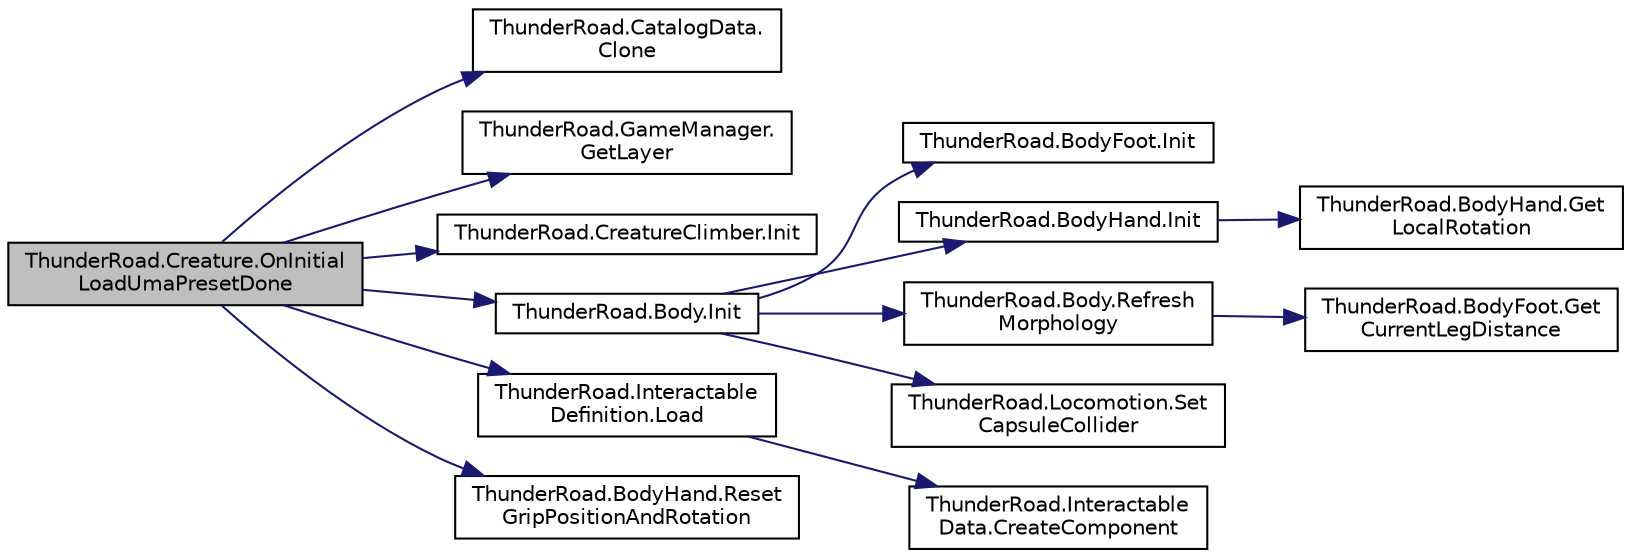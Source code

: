 digraph "ThunderRoad.Creature.OnInitialLoadUmaPresetDone"
{
 // LATEX_PDF_SIZE
  edge [fontname="Helvetica",fontsize="10",labelfontname="Helvetica",labelfontsize="10"];
  node [fontname="Helvetica",fontsize="10",shape=record];
  rankdir="LR";
  Node1 [label="ThunderRoad.Creature.OnInitial\lLoadUmaPresetDone",height=0.2,width=0.4,color="black", fillcolor="grey75", style="filled", fontcolor="black",tooltip="Called when [initial load uma preset done]."];
  Node1 -> Node2 [color="midnightblue",fontsize="10",style="solid",fontname="Helvetica"];
  Node2 [label="ThunderRoad.CatalogData.\lClone",height=0.2,width=0.4,color="black", fillcolor="white", style="filled",URL="$class_thunder_road_1_1_catalog_data.html#a9b572af0d352c7b93fe5754ba2cdb8a4",tooltip="Clones this instance."];
  Node1 -> Node3 [color="midnightblue",fontsize="10",style="solid",fontname="Helvetica"];
  Node3 [label="ThunderRoad.GameManager.\lGetLayer",height=0.2,width=0.4,color="black", fillcolor="white", style="filled",URL="$class_thunder_road_1_1_game_manager.html#a4b7e3521ff92f30374062207b6e30352",tooltip="Gets the layer."];
  Node1 -> Node4 [color="midnightblue",fontsize="10",style="solid",fontname="Helvetica"];
  Node4 [label="ThunderRoad.CreatureClimber.Init",height=0.2,width=0.4,color="black", fillcolor="white", style="filled",URL="$class_thunder_road_1_1_creature_climber.html#a6c357a98f6172f1e90e8781fa3adbf62",tooltip="Initializes this instance."];
  Node1 -> Node5 [color="midnightblue",fontsize="10",style="solid",fontname="Helvetica"];
  Node5 [label="ThunderRoad.Body.Init",height=0.2,width=0.4,color="black", fillcolor="white", style="filled",URL="$class_thunder_road_1_1_body.html#a4d9032c0d561da731d54df4cb8a2f686",tooltip="Initializes this instance."];
  Node5 -> Node6 [color="midnightblue",fontsize="10",style="solid",fontname="Helvetica"];
  Node6 [label="ThunderRoad.BodyFoot.Init",height=0.2,width=0.4,color="black", fillcolor="white", style="filled",URL="$class_thunder_road_1_1_body_foot.html#a2b2b2f3030e7870025757ffcf265b094",tooltip="Initializes this instance."];
  Node5 -> Node7 [color="midnightblue",fontsize="10",style="solid",fontname="Helvetica"];
  Node7 [label="ThunderRoad.BodyHand.Init",height=0.2,width=0.4,color="black", fillcolor="white", style="filled",URL="$class_thunder_road_1_1_body_hand.html#ad4f8b383d3a78e5a8ef7ce9c5174a5ea",tooltip="Initializes this instance."];
  Node7 -> Node8 [color="midnightblue",fontsize="10",style="solid",fontname="Helvetica"];
  Node8 [label="ThunderRoad.BodyHand.Get\lLocalRotation",height=0.2,width=0.4,color="black", fillcolor="white", style="filled",URL="$class_thunder_road_1_1_body_hand.html#a6c9b30f266324cb6595069d708cf836a",tooltip="Gets the local rotation."];
  Node5 -> Node9 [color="midnightblue",fontsize="10",style="solid",fontname="Helvetica"];
  Node9 [label="ThunderRoad.Body.Refresh\lMorphology",height=0.2,width=0.4,color="black", fillcolor="white", style="filled",URL="$class_thunder_road_1_1_body.html#a748abb1ed963bf8646177b271d0e29ef",tooltip="Refreshes the morphology."];
  Node9 -> Node10 [color="midnightblue",fontsize="10",style="solid",fontname="Helvetica"];
  Node10 [label="ThunderRoad.BodyFoot.Get\lCurrentLegDistance",height=0.2,width=0.4,color="black", fillcolor="white", style="filled",URL="$class_thunder_road_1_1_body_foot.html#a178e6730dfb7dca7ae16c719e50ba866",tooltip="Gets the current leg distance."];
  Node5 -> Node11 [color="midnightblue",fontsize="10",style="solid",fontname="Helvetica"];
  Node11 [label="ThunderRoad.Locomotion.Set\lCapsuleCollider",height=0.2,width=0.4,color="black", fillcolor="white", style="filled",URL="$class_thunder_road_1_1_locomotion.html#a15ff1202536b7fe2aff9e892b223594c",tooltip="Sets the capsule collider."];
  Node1 -> Node12 [color="midnightblue",fontsize="10",style="solid",fontname="Helvetica"];
  Node12 [label="ThunderRoad.Interactable\lDefinition.Load",height=0.2,width=0.4,color="black", fillcolor="white", style="filled",URL="$class_thunder_road_1_1_interactable_definition.html#a7aa069a9366df66ee0ed252f7973ce8c",tooltip="Loads the specified interactable data."];
  Node12 -> Node13 [color="midnightblue",fontsize="10",style="solid",fontname="Helvetica"];
  Node13 [label="ThunderRoad.Interactable\lData.CreateComponent",height=0.2,width=0.4,color="black", fillcolor="white", style="filled",URL="$class_thunder_road_1_1_interactable_data.html#a31c4ab5a00c7d6677cedaf3d8ba34bce",tooltip="Creates the component."];
  Node1 -> Node14 [color="midnightblue",fontsize="10",style="solid",fontname="Helvetica"];
  Node14 [label="ThunderRoad.BodyHand.Reset\lGripPositionAndRotation",height=0.2,width=0.4,color="black", fillcolor="white", style="filled",URL="$class_thunder_road_1_1_body_hand.html#a4d85635b5cda5094b32af5a363686c0b",tooltip="Resets the grip position and rotation."];
}

